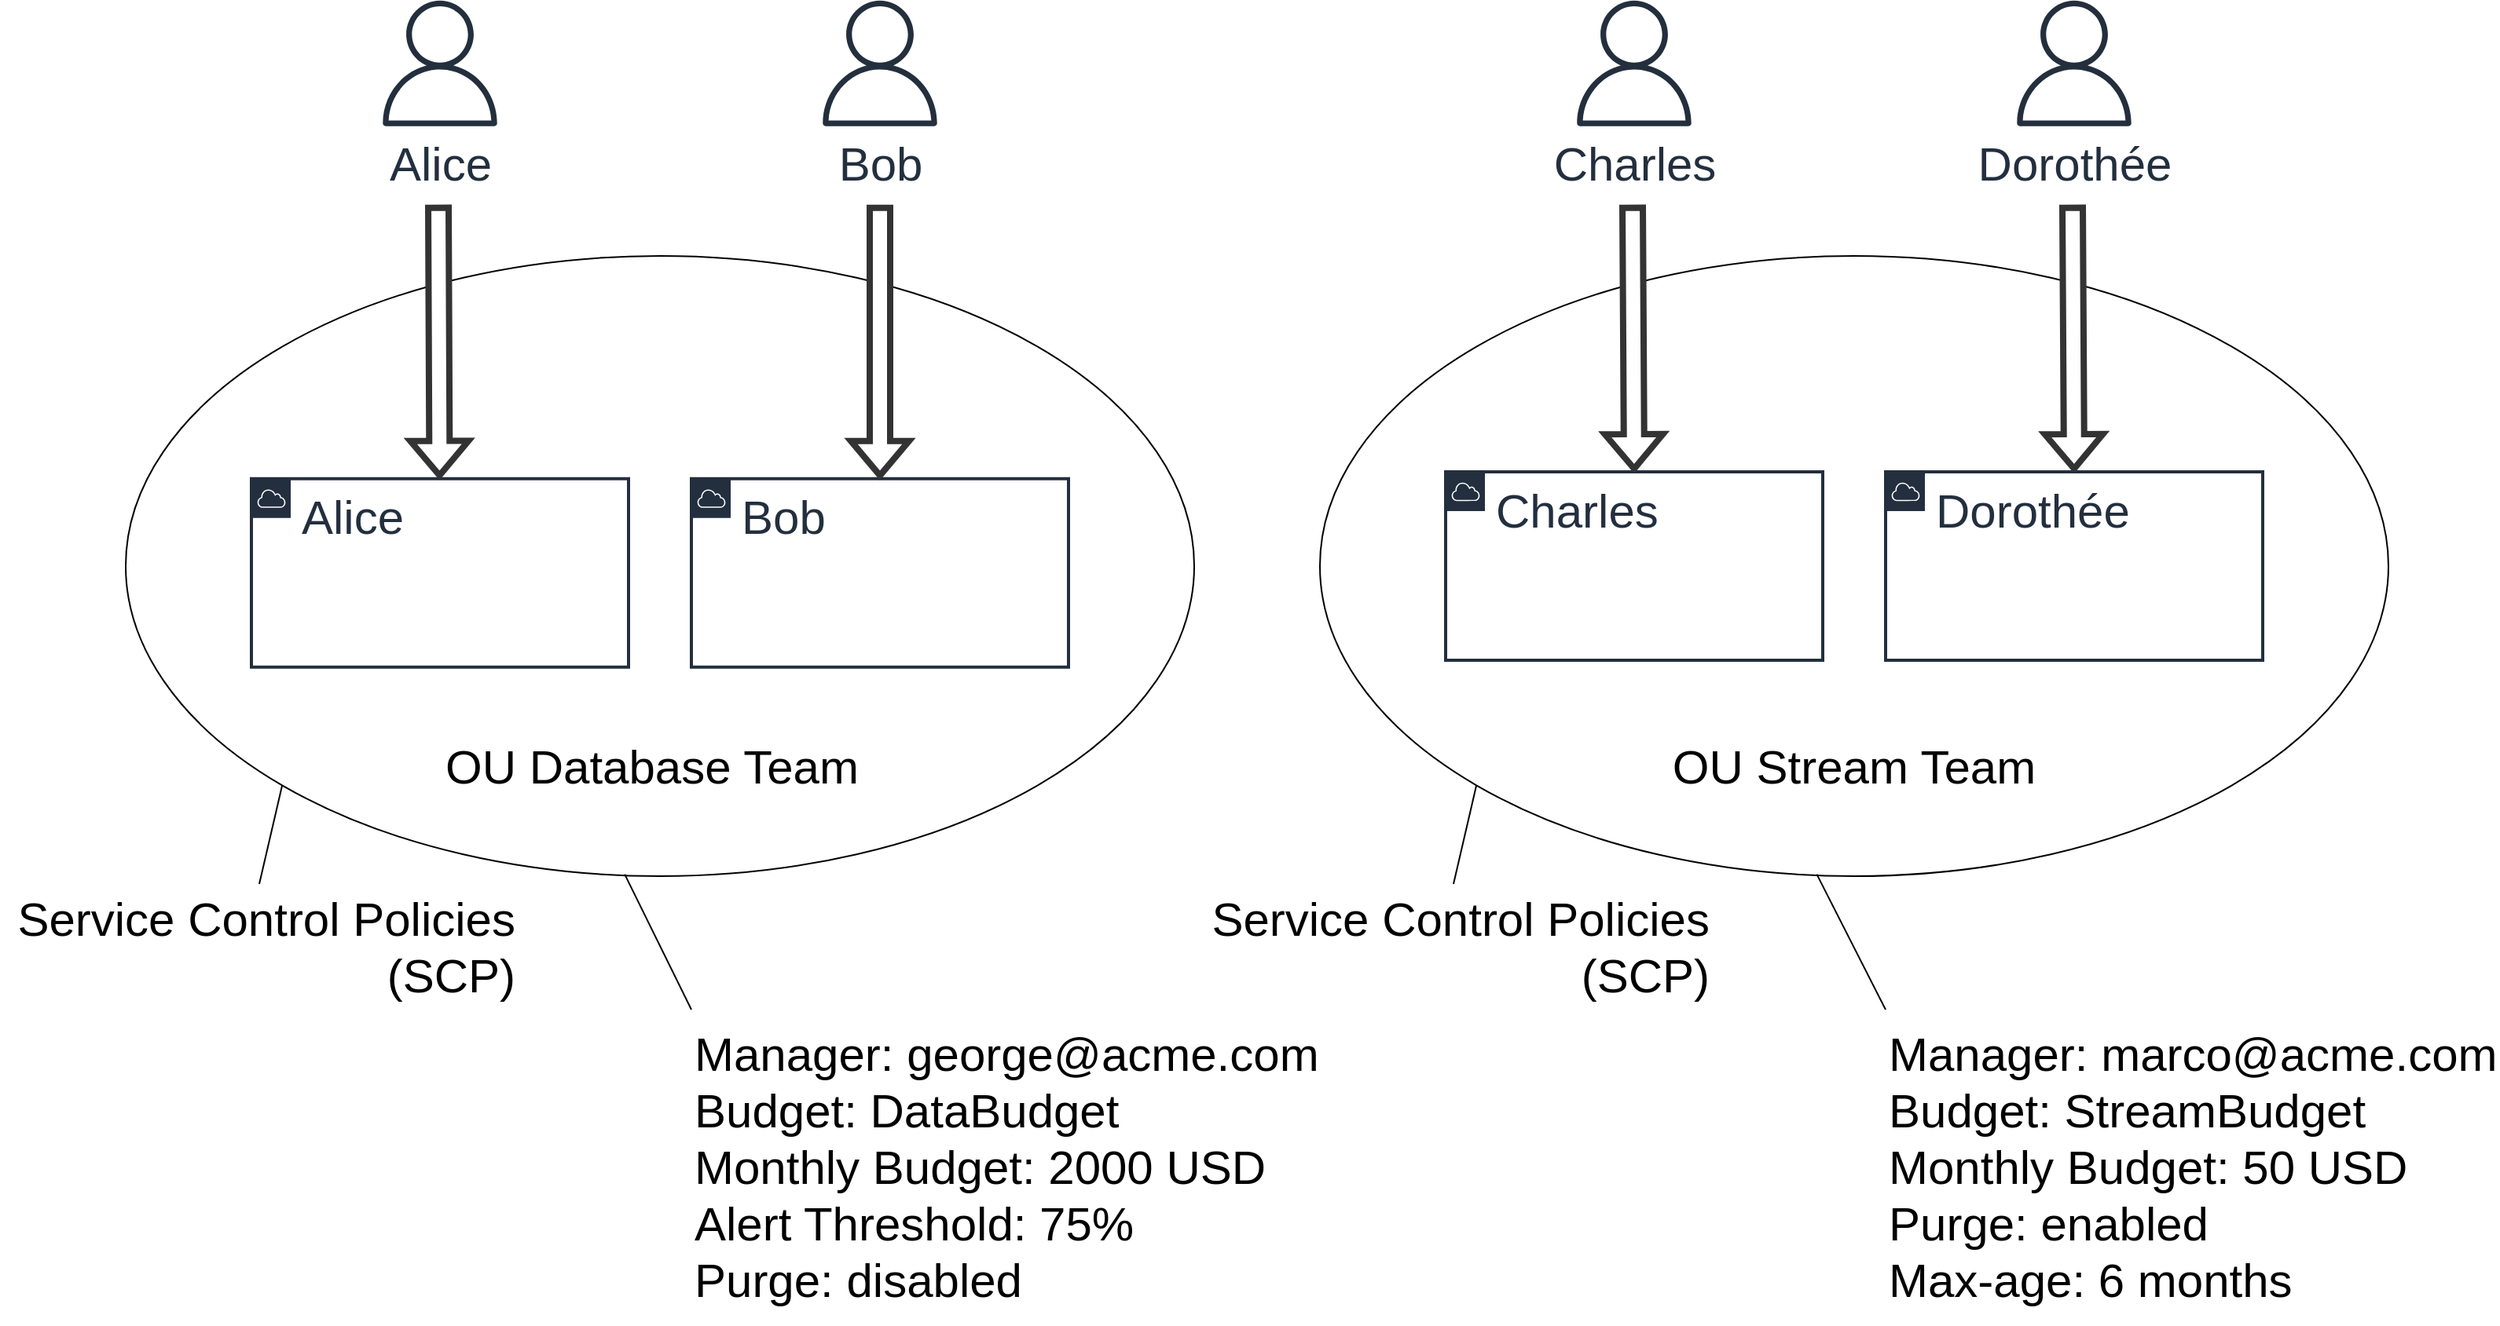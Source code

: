 <mxfile version="17.2.4" type="device"><diagram id="Ht1M8jgEwFfnCIfOTk4-" name="Page-1"><mxGraphModel dx="1892" dy="1394" grid="1" gridSize="10" guides="1" tooltips="1" connect="1" arrows="1" fold="1" page="1" pageScale="1" pageWidth="1600" pageHeight="900" background="#FFFFFF" math="0" shadow="0"><root><mxCell id="0"/><mxCell id="1" parent="0"/><mxCell id="6YPqIuyjnQY05mhkxri_-5" value="" style="ellipse;whiteSpace=wrap;html=1;" parent="1" vertex="1"><mxGeometry x="840" y="200" width="680" height="395" as="geometry"/></mxCell><mxCell id="6YPqIuyjnQY05mhkxri_-1" value="" style="ellipse;whiteSpace=wrap;html=1;" parent="1" vertex="1"><mxGeometry x="80" y="200" width="680" height="395" as="geometry"/></mxCell><mxCell id="lNVfGLFAs1jdNbvyQik3-2" value="&lt;font style=&quot;font-size: 30px&quot;&gt;Alice&lt;/font&gt;" style="points=[[0,0],[0.25,0],[0.5,0],[0.75,0],[1,0],[1,0.25],[1,0.5],[1,0.75],[1,1],[0.75,1],[0.5,1],[0.25,1],[0,1],[0,0.75],[0,0.5],[0,0.25]];outlineConnect=0;gradientColor=none;html=1;whiteSpace=wrap;fontSize=30;fontStyle=0;container=0;pointerEvents=0;collapsible=0;recursiveResize=0;shape=mxgraph.aws4.group;grIcon=mxgraph.aws4.group_aws_cloud;strokeColor=#232F3E;fillColor=none;verticalAlign=top;align=left;spacingLeft=30;fontColor=#232F3E;dashed=0;strokeWidth=2;" parent="1" vertex="1"><mxGeometry x="160" y="341.83" width="240" height="120" as="geometry"/></mxCell><mxCell id="lNVfGLFAs1jdNbvyQik3-23" value="Alice" style="sketch=0;outlineConnect=0;fontColor=#232F3E;gradientColor=none;fillColor=#232F3D;strokeColor=none;dashed=0;verticalLabelPosition=bottom;verticalAlign=top;align=center;html=1;fontSize=30;fontStyle=0;aspect=fixed;pointerEvents=1;shape=mxgraph.aws4.user;" parent="1" vertex="1"><mxGeometry x="240" y="37.34" width="80" height="80" as="geometry"/></mxCell><mxCell id="ZoBD5x2hrJ1gI9_HTSob-7" value="Bob" style="sketch=0;outlineConnect=0;fontColor=#232F3E;gradientColor=none;fillColor=#232F3D;strokeColor=none;dashed=0;verticalLabelPosition=bottom;verticalAlign=top;align=center;html=1;fontSize=30;fontStyle=0;aspect=fixed;pointerEvents=1;shape=mxgraph.aws4.user;" parent="1" vertex="1"><mxGeometry x="520" y="37.34" width="80" height="80" as="geometry"/></mxCell><mxCell id="ZoBD5x2hrJ1gI9_HTSob-8" value="Charles" style="sketch=0;outlineConnect=0;fontColor=#232F3E;gradientColor=none;fillColor=#232F3D;strokeColor=none;dashed=0;verticalLabelPosition=bottom;verticalAlign=top;align=center;html=1;fontSize=30;fontStyle=0;aspect=fixed;pointerEvents=1;shape=mxgraph.aws4.user;" parent="1" vertex="1"><mxGeometry x="1000" y="37.34" width="80" height="80" as="geometry"/></mxCell><mxCell id="ZoBD5x2hrJ1gI9_HTSob-36" value="" style="shape=flexArrow;endArrow=classic;html=1;rounded=0;strokeColor=#333333;strokeWidth=4;fillColor=default;" parent="1" target="lNVfGLFAs1jdNbvyQik3-2" edge="1"><mxGeometry width="50" height="50" relative="1" as="geometry"><mxPoint x="279" y="167.34" as="sourcePoint"/><mxPoint x="279" y="237.34" as="targetPoint"/></mxGeometry></mxCell><mxCell id="WiGOOxSQMkun-u_vpGy7-2" value="&lt;font style=&quot;font-size: 30px&quot;&gt;Bob&lt;/font&gt;" style="points=[[0,0],[0.25,0],[0.5,0],[0.75,0],[1,0],[1,0.25],[1,0.5],[1,0.75],[1,1],[0.75,1],[0.5,1],[0.25,1],[0,1],[0,0.75],[0,0.5],[0,0.25]];outlineConnect=0;gradientColor=none;html=1;whiteSpace=wrap;fontSize=30;fontStyle=0;container=0;pointerEvents=0;collapsible=0;recursiveResize=0;shape=mxgraph.aws4.group;grIcon=mxgraph.aws4.group_aws_cloud;strokeColor=#232F3E;fillColor=none;verticalAlign=top;align=left;spacingLeft=30;fontColor=#232F3E;dashed=0;strokeWidth=2;" parent="1" vertex="1"><mxGeometry x="440" y="341.83" width="240" height="120" as="geometry"/></mxCell><mxCell id="WiGOOxSQMkun-u_vpGy7-3" value="&lt;font style=&quot;font-size: 30px&quot;&gt;Charles&lt;/font&gt;" style="points=[[0,0],[0.25,0],[0.5,0],[0.75,0],[1,0],[1,0.25],[1,0.5],[1,0.75],[1,1],[0.75,1],[0.5,1],[0.25,1],[0,1],[0,0.75],[0,0.5],[0,0.25]];outlineConnect=0;gradientColor=none;html=1;whiteSpace=wrap;fontSize=30;fontStyle=0;container=0;pointerEvents=0;collapsible=0;recursiveResize=0;shape=mxgraph.aws4.group;grIcon=mxgraph.aws4.group_aws_cloud;strokeColor=#232F3E;fillColor=none;verticalAlign=top;align=left;spacingLeft=30;fontColor=#232F3E;dashed=0;strokeWidth=2;" parent="1" vertex="1"><mxGeometry x="920" y="337.5" width="240" height="120" as="geometry"/></mxCell><mxCell id="WiGOOxSQMkun-u_vpGy7-4" value="" style="shape=flexArrow;endArrow=classic;html=1;rounded=0;strokeColor=#333333;strokeWidth=4;fillColor=default;" parent="1" target="WiGOOxSQMkun-u_vpGy7-2" edge="1"><mxGeometry width="50" height="50" relative="1" as="geometry"><mxPoint x="560" y="167.34" as="sourcePoint"/><mxPoint x="560" y="237.34" as="targetPoint"/></mxGeometry></mxCell><mxCell id="WiGOOxSQMkun-u_vpGy7-5" value="" style="shape=flexArrow;endArrow=classic;html=1;rounded=0;strokeColor=#333333;strokeWidth=4;entryX=0.5;entryY=0;entryDx=0;entryDy=0;fillColor=default;" parent="1" target="WiGOOxSQMkun-u_vpGy7-3" edge="1"><mxGeometry width="50" height="50" relative="1" as="geometry"><mxPoint x="1039" y="167.34" as="sourcePoint"/><mxPoint x="1039" y="237.34" as="targetPoint"/></mxGeometry></mxCell><mxCell id="WiGOOxSQMkun-u_vpGy7-6" style="edgeStyle=orthogonalEdgeStyle;rounded=0;orthogonalLoop=1;jettySize=auto;html=1;exitX=0.5;exitY=1;exitDx=0;exitDy=0;" parent="1" source="lNVfGLFAs1jdNbvyQik3-2" target="lNVfGLFAs1jdNbvyQik3-2" edge="1"><mxGeometry relative="1" as="geometry"/></mxCell><mxCell id="WiGOOxSQMkun-u_vpGy7-7" style="edgeStyle=orthogonalEdgeStyle;rounded=0;orthogonalLoop=1;jettySize=auto;html=1;exitX=0.5;exitY=1;exitDx=0;exitDy=0;" parent="1" source="lNVfGLFAs1jdNbvyQik3-2" target="lNVfGLFAs1jdNbvyQik3-2" edge="1"><mxGeometry relative="1" as="geometry"/></mxCell><mxCell id="6YPqIuyjnQY05mhkxri_-2" value="Dorothée" style="sketch=0;outlineConnect=0;fontColor=#232F3E;gradientColor=none;fillColor=#232F3D;strokeColor=none;dashed=0;verticalLabelPosition=bottom;verticalAlign=top;align=center;html=1;fontSize=30;fontStyle=0;aspect=fixed;pointerEvents=1;shape=mxgraph.aws4.user;" parent="1" vertex="1"><mxGeometry x="1280" y="37.34" width="80" height="80" as="geometry"/></mxCell><mxCell id="6YPqIuyjnQY05mhkxri_-3" value="&lt;font style=&quot;font-size: 30px&quot;&gt;Dorothée&lt;/font&gt;" style="points=[[0,0],[0.25,0],[0.5,0],[0.75,0],[1,0],[1,0.25],[1,0.5],[1,0.75],[1,1],[0.75,1],[0.5,1],[0.25,1],[0,1],[0,0.75],[0,0.5],[0,0.25]];outlineConnect=0;gradientColor=none;html=1;whiteSpace=wrap;fontSize=30;fontStyle=0;container=0;pointerEvents=0;collapsible=0;recursiveResize=0;shape=mxgraph.aws4.group;grIcon=mxgraph.aws4.group_aws_cloud;strokeColor=#232F3E;fillColor=none;verticalAlign=top;align=left;spacingLeft=30;fontColor=#232F3E;dashed=0;strokeWidth=2;" parent="1" vertex="1"><mxGeometry x="1200" y="337.5" width="240" height="120" as="geometry"/></mxCell><mxCell id="6YPqIuyjnQY05mhkxri_-4" value="" style="shape=flexArrow;endArrow=classic;html=1;rounded=0;strokeColor=#333333;strokeWidth=4;entryX=0.5;entryY=0;entryDx=0;entryDy=0;fillColor=default;" parent="1" target="6YPqIuyjnQY05mhkxri_-3" edge="1"><mxGeometry width="50" height="50" relative="1" as="geometry"><mxPoint x="1319" y="167.34" as="sourcePoint"/><mxPoint x="1319" y="237.34" as="targetPoint"/></mxGeometry></mxCell><mxCell id="6YPqIuyjnQY05mhkxri_-7" value="" style="endArrow=none;html=1;rounded=0;entryX=0.465;entryY=0.997;entryDx=0;entryDy=0;entryPerimeter=0;exitX=0;exitY=0;exitDx=0;exitDy=0;" parent="1" source="6YPqIuyjnQY05mhkxri_-11" target="6YPqIuyjnQY05mhkxri_-5" edge="1"><mxGeometry width="50" height="50" relative="1" as="geometry"><mxPoint x="1280" y="680" as="sourcePoint"/><mxPoint x="610" y="690" as="targetPoint"/></mxGeometry></mxCell><mxCell id="6YPqIuyjnQY05mhkxri_-8" value="OU Database Team" style="text;html=1;strokeColor=none;fillColor=none;align=center;verticalAlign=middle;whiteSpace=wrap;rounded=0;fontSize=30;" parent="1" vertex="1"><mxGeometry x="240" y="510" width="350" height="30" as="geometry"/></mxCell><mxCell id="6YPqIuyjnQY05mhkxri_-9" value="OU Stream Team" style="text;html=1;strokeColor=none;fillColor=none;align=center;verticalAlign=middle;whiteSpace=wrap;rounded=0;fontSize=30;" parent="1" vertex="1"><mxGeometry x="1005" y="510" width="350" height="30" as="geometry"/></mxCell><mxCell id="6YPqIuyjnQY05mhkxri_-10" value="Manager: george@acme.com&lt;br&gt;Budget: DataBudget&lt;br&gt;Monthly Budget: 2000&amp;nbsp;USD&lt;br&gt;Alert Threshold: 75%&lt;br&gt;Purge: disabled" style="text;html=1;strokeColor=none;fillColor=none;align=left;verticalAlign=middle;whiteSpace=wrap;rounded=0;fontSize=30;" parent="1" vertex="1"><mxGeometry x="440" y="680" width="520" height="200" as="geometry"/></mxCell><mxCell id="6YPqIuyjnQY05mhkxri_-11" value="Manager: marco@acme.com&lt;br&gt;Budget: StreamBudget&lt;br&gt;Monthly Budget: 50 USD&lt;br&gt;Purge: enabled&lt;br&gt;Max-age: 6 months" style="text;html=1;strokeColor=none;fillColor=none;align=left;verticalAlign=middle;whiteSpace=wrap;rounded=0;fontSize=30;" parent="1" vertex="1"><mxGeometry x="1200" y="680" width="390" height="200" as="geometry"/></mxCell><mxCell id="6YPqIuyjnQY05mhkxri_-12" value="" style="endArrow=none;html=1;rounded=0;entryX=0.467;entryY=0.997;entryDx=0;entryDy=0;entryPerimeter=0;" parent="1" target="6YPqIuyjnQY05mhkxri_-1" edge="1"><mxGeometry width="50" height="50" relative="1" as="geometry"><mxPoint x="440" y="680" as="sourcePoint"/><mxPoint x="1283.84" y="637.1" as="targetPoint"/></mxGeometry></mxCell><mxCell id="W5HswAabA_I-5DRNTFcv-1" value="Service Control Policies&lt;br&gt;(SCP)" style="text;html=1;strokeColor=none;fillColor=none;align=right;verticalAlign=middle;whiteSpace=wrap;rounded=0;fontSize=30;" vertex="1" parent="1"><mxGeometry y="600" width="330" height="80" as="geometry"/></mxCell><mxCell id="W5HswAabA_I-5DRNTFcv-2" value="" style="endArrow=none;html=1;rounded=0;entryX=0;entryY=1;entryDx=0;entryDy=0;exitX=0.5;exitY=0;exitDx=0;exitDy=0;" edge="1" parent="1" source="W5HswAabA_I-5DRNTFcv-1" target="6YPqIuyjnQY05mhkxri_-1"><mxGeometry width="50" height="50" relative="1" as="geometry"><mxPoint x="450" y="690" as="sourcePoint"/><mxPoint x="407.56" y="643.815" as="targetPoint"/></mxGeometry></mxCell><mxCell id="W5HswAabA_I-5DRNTFcv-3" value="" style="endArrow=none;html=1;rounded=0;entryX=0;entryY=1;entryDx=0;entryDy=0;exitX=0.5;exitY=0;exitDx=0;exitDy=0;" edge="1" source="W5HswAabA_I-5DRNTFcv-4" parent="1" target="6YPqIuyjnQY05mhkxri_-5"><mxGeometry width="50" height="50" relative="1" as="geometry"><mxPoint x="1080" y="720" as="sourcePoint"/><mxPoint x="1056.76" y="711.05" as="targetPoint"/></mxGeometry></mxCell><mxCell id="W5HswAabA_I-5DRNTFcv-4" value="Service Control Policies&lt;br&gt;(SCP)" style="text;html=1;strokeColor=none;fillColor=none;align=right;verticalAlign=middle;whiteSpace=wrap;rounded=0;fontSize=30;" vertex="1" parent="1"><mxGeometry x="760" y="600" width="330" height="80" as="geometry"/></mxCell></root></mxGraphModel></diagram></mxfile>